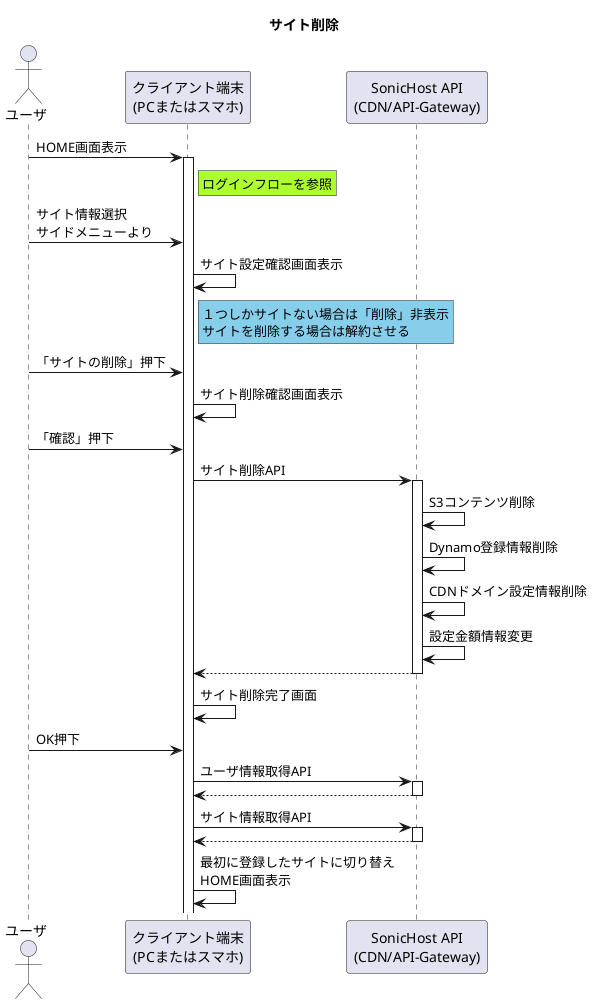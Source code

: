 @startuml  サイト削除
title サイト削除

' アクター定義
actor "ユーザ" as user
participant "クライアント端末\n(PCまたはスマホ)" as device
participant "SonicHost API\n(CDN/API-Gateway)" as api

user -> device ++: HOME画面表示
rnote right of device #GreenYellow
    ログインフローを参照
end note
user -> device : サイト情報選択\nサイドメニューより
device -> device : サイト設定確認画面表示
rnote right of device #SkyBlue
    １つしかサイトない場合は「削除」非表示
    サイトを削除する場合は解約させる
end note
user -> device : 「サイトの削除」押下
device -> device : サイト削除確認画面表示
user -> device : 「確認」押下
device -> api ++ : サイト削除API
api -> api : S3コンテンツ削除
api -> api : Dynamo登録情報削除
api -> api : CDNドメイン設定情報削除
api -> api : 設定金額情報変更
device <-- api --
device -> device : サイト削除完了画面
user -> device : OK押下
device -> api ++ : ユーザ情報取得API
device <-- api --
device -> api ++ : サイト情報取得API
device <-- api --
device -> device : 最初に登録したサイトに切り替え\nHOME画面表示